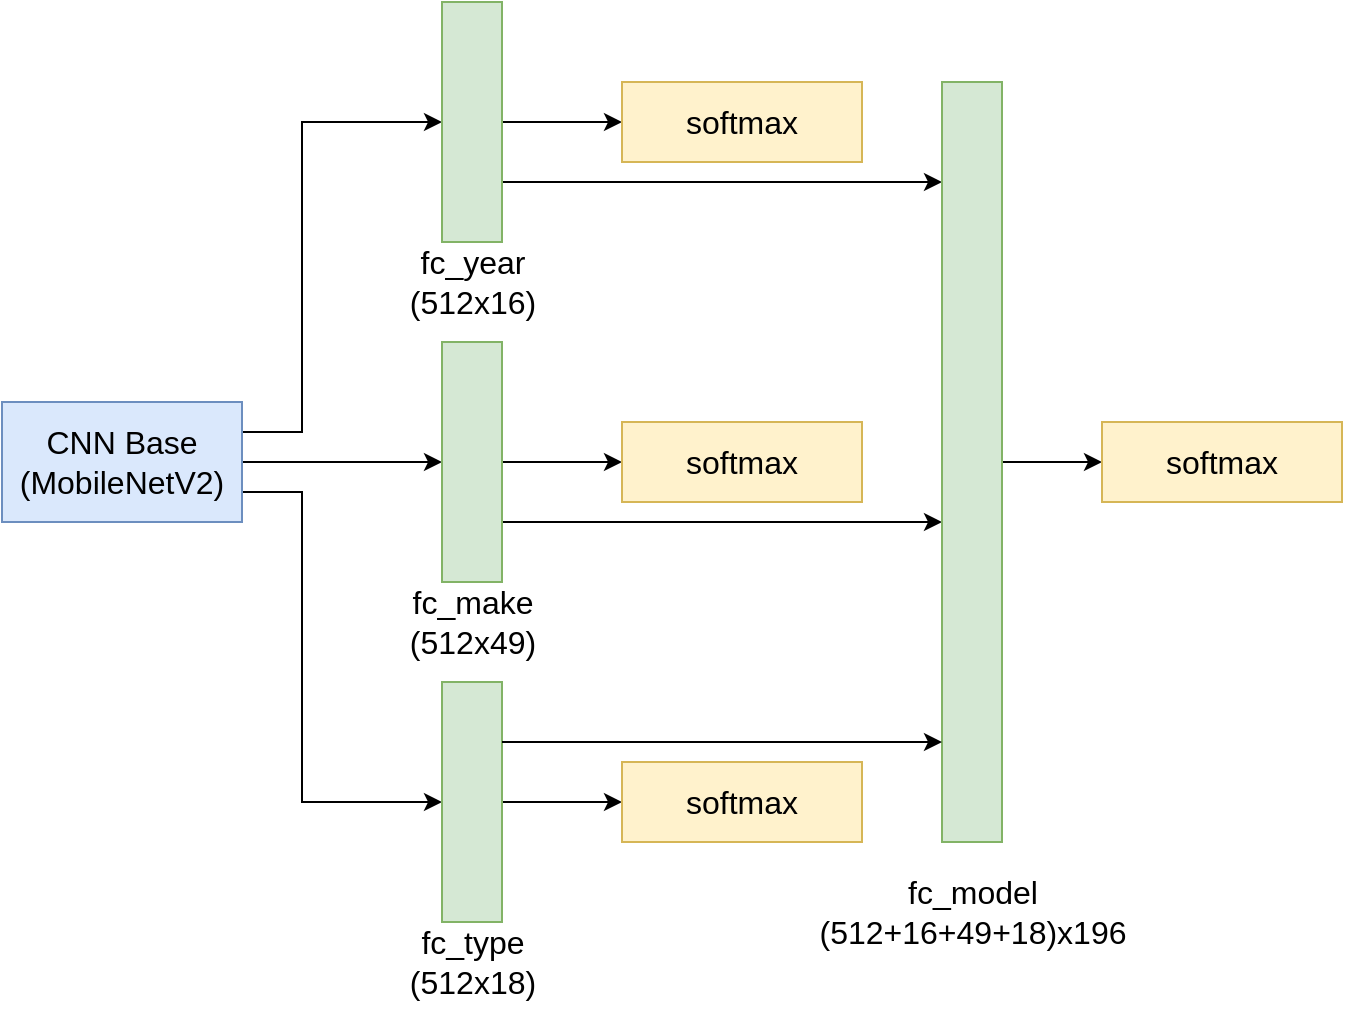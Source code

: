 <mxfile version="24.2.1" type="device">
  <diagram name="第 1 页" id="Xq5vwsSoOigGqJwIfYUO">
    <mxGraphModel dx="2074" dy="1098" grid="1" gridSize="10" guides="1" tooltips="1" connect="1" arrows="1" fold="1" page="1" pageScale="1" pageWidth="850" pageHeight="1100" math="0" shadow="0">
      <root>
        <mxCell id="0" />
        <mxCell id="1" parent="0" />
        <mxCell id="nm0qlKRNKEh7cf2dNLq4-3" style="edgeStyle=orthogonalEdgeStyle;rounded=0;orthogonalLoop=1;jettySize=auto;html=1;entryX=0;entryY=0.5;entryDx=0;entryDy=0;fontSize=16;" parent="1" source="nm0qlKRNKEh7cf2dNLq4-1" target="nm0qlKRNKEh7cf2dNLq4-2" edge="1">
          <mxGeometry relative="1" as="geometry" />
        </mxCell>
        <mxCell id="nm0qlKRNKEh7cf2dNLq4-13" style="edgeStyle=orthogonalEdgeStyle;rounded=0;orthogonalLoop=1;jettySize=auto;html=1;exitX=1;exitY=0.25;exitDx=0;exitDy=0;entryX=0;entryY=0.5;entryDx=0;entryDy=0;fontSize=16;" parent="1" source="nm0qlKRNKEh7cf2dNLq4-1" target="nm0qlKRNKEh7cf2dNLq4-7" edge="1">
          <mxGeometry relative="1" as="geometry">
            <Array as="points">
              <mxPoint x="180" y="265" />
              <mxPoint x="180" y="110" />
            </Array>
          </mxGeometry>
        </mxCell>
        <mxCell id="nm0qlKRNKEh7cf2dNLq4-14" style="edgeStyle=orthogonalEdgeStyle;rounded=0;orthogonalLoop=1;jettySize=auto;html=1;exitX=1;exitY=0.75;exitDx=0;exitDy=0;entryX=0;entryY=0.5;entryDx=0;entryDy=0;fontSize=16;" parent="1" source="nm0qlKRNKEh7cf2dNLq4-1" target="nm0qlKRNKEh7cf2dNLq4-9" edge="1">
          <mxGeometry relative="1" as="geometry">
            <Array as="points">
              <mxPoint x="180" y="295" />
              <mxPoint x="180" y="450" />
            </Array>
          </mxGeometry>
        </mxCell>
        <mxCell id="nm0qlKRNKEh7cf2dNLq4-1" value="CNN Base&lt;div style=&quot;font-size: 16px;&quot;&gt;(MobileNetV2)&lt;/div&gt;" style="rounded=0;whiteSpace=wrap;html=1;fontSize=16;fillColor=#dae8fc;strokeColor=#6c8ebf;" parent="1" vertex="1">
          <mxGeometry x="30" y="250" width="120" height="60" as="geometry" />
        </mxCell>
        <mxCell id="nm0qlKRNKEh7cf2dNLq4-20" value="" style="edgeStyle=orthogonalEdgeStyle;rounded=0;orthogonalLoop=1;jettySize=auto;html=1;fontSize=16;" parent="1" source="nm0qlKRNKEh7cf2dNLq4-2" target="nm0qlKRNKEh7cf2dNLq4-17" edge="1">
          <mxGeometry relative="1" as="geometry" />
        </mxCell>
        <mxCell id="nm0qlKRNKEh7cf2dNLq4-23" style="edgeStyle=orthogonalEdgeStyle;rounded=0;orthogonalLoop=1;jettySize=auto;html=1;exitX=1;exitY=0.75;exitDx=0;exitDy=0;fontSize=16;" parent="1" source="nm0qlKRNKEh7cf2dNLq4-2" target="nm0qlKRNKEh7cf2dNLq4-21" edge="1">
          <mxGeometry relative="1" as="geometry">
            <Array as="points">
              <mxPoint x="500" y="310" />
              <mxPoint x="500" y="310" />
            </Array>
          </mxGeometry>
        </mxCell>
        <mxCell id="nm0qlKRNKEh7cf2dNLq4-2" value="" style="rounded=0;whiteSpace=wrap;html=1;fontSize=16;fillColor=#d5e8d4;strokeColor=#82b366;" parent="1" vertex="1">
          <mxGeometry x="250" y="220" width="30" height="120" as="geometry" />
        </mxCell>
        <mxCell id="nm0qlKRNKEh7cf2dNLq4-5" value="fc_make&lt;div style=&quot;font-size: 16px;&quot;&gt;(512x49)&lt;/div&gt;" style="text;html=1;align=center;verticalAlign=middle;resizable=0;points=[];autosize=1;strokeColor=none;fillColor=none;fontSize=16;" parent="1" vertex="1">
          <mxGeometry x="220" y="335" width="90" height="50" as="geometry" />
        </mxCell>
        <mxCell id="nm0qlKRNKEh7cf2dNLq4-16" value="" style="edgeStyle=orthogonalEdgeStyle;rounded=0;orthogonalLoop=1;jettySize=auto;html=1;fontSize=16;" parent="1" source="nm0qlKRNKEh7cf2dNLq4-7" target="nm0qlKRNKEh7cf2dNLq4-15" edge="1">
          <mxGeometry relative="1" as="geometry" />
        </mxCell>
        <mxCell id="nm0qlKRNKEh7cf2dNLq4-24" style="edgeStyle=orthogonalEdgeStyle;rounded=0;orthogonalLoop=1;jettySize=auto;html=1;exitX=1;exitY=0.75;exitDx=0;exitDy=0;fontSize=16;" parent="1" source="nm0qlKRNKEh7cf2dNLq4-7" target="nm0qlKRNKEh7cf2dNLq4-21" edge="1">
          <mxGeometry relative="1" as="geometry">
            <Array as="points">
              <mxPoint x="510" y="140" />
              <mxPoint x="510" y="140" />
            </Array>
          </mxGeometry>
        </mxCell>
        <mxCell id="nm0qlKRNKEh7cf2dNLq4-7" value="" style="rounded=0;whiteSpace=wrap;html=1;fontSize=16;fillColor=#d5e8d4;strokeColor=#82b366;" parent="1" vertex="1">
          <mxGeometry x="250" y="50" width="30" height="120" as="geometry" />
        </mxCell>
        <mxCell id="nm0qlKRNKEh7cf2dNLq4-8" value="fc_year&lt;div style=&quot;font-size: 16px;&quot;&gt;(512x16)&lt;/div&gt;" style="text;html=1;align=center;verticalAlign=middle;resizable=0;points=[];autosize=1;strokeColor=none;fillColor=none;fontSize=16;" parent="1" vertex="1">
          <mxGeometry x="220" y="165" width="90" height="50" as="geometry" />
        </mxCell>
        <mxCell id="nm0qlKRNKEh7cf2dNLq4-19" value="" style="edgeStyle=orthogonalEdgeStyle;rounded=0;orthogonalLoop=1;jettySize=auto;html=1;fontSize=16;" parent="1" source="nm0qlKRNKEh7cf2dNLq4-9" target="nm0qlKRNKEh7cf2dNLq4-18" edge="1">
          <mxGeometry relative="1" as="geometry" />
        </mxCell>
        <mxCell id="nm0qlKRNKEh7cf2dNLq4-9" value="" style="rounded=0;whiteSpace=wrap;html=1;fontSize=16;fillColor=#d5e8d4;strokeColor=#82b366;" parent="1" vertex="1">
          <mxGeometry x="250" y="390" width="30" height="120" as="geometry" />
        </mxCell>
        <mxCell id="nm0qlKRNKEh7cf2dNLq4-10" value="fc_type&lt;div style=&quot;font-size: 16px;&quot;&gt;(512x18)&lt;/div&gt;" style="text;html=1;align=center;verticalAlign=middle;resizable=0;points=[];autosize=1;strokeColor=none;fillColor=none;fontSize=16;" parent="1" vertex="1">
          <mxGeometry x="220" y="505" width="90" height="50" as="geometry" />
        </mxCell>
        <mxCell id="nm0qlKRNKEh7cf2dNLq4-15" value="softmax" style="rounded=0;whiteSpace=wrap;html=1;fontSize=16;fillColor=#fff2cc;strokeColor=#d6b656;" parent="1" vertex="1">
          <mxGeometry x="340" y="90" width="120" height="40" as="geometry" />
        </mxCell>
        <mxCell id="nm0qlKRNKEh7cf2dNLq4-17" value="softmax" style="rounded=0;whiteSpace=wrap;html=1;fontSize=16;fillColor=#fff2cc;strokeColor=#d6b656;" parent="1" vertex="1">
          <mxGeometry x="340" y="260" width="120" height="40" as="geometry" />
        </mxCell>
        <mxCell id="nm0qlKRNKEh7cf2dNLq4-18" value="softmax" style="rounded=0;whiteSpace=wrap;html=1;fontSize=16;fillColor=#fff2cc;strokeColor=#d6b656;" parent="1" vertex="1">
          <mxGeometry x="340" y="430" width="120" height="40" as="geometry" />
        </mxCell>
        <mxCell id="nm0qlKRNKEh7cf2dNLq4-27" value="" style="edgeStyle=orthogonalEdgeStyle;rounded=0;orthogonalLoop=1;jettySize=auto;html=1;entryX=0;entryY=0.5;entryDx=0;entryDy=0;" parent="1" source="nm0qlKRNKEh7cf2dNLq4-21" target="nm0qlKRNKEh7cf2dNLq4-26" edge="1">
          <mxGeometry relative="1" as="geometry">
            <Array as="points">
              <mxPoint x="540" y="280" />
              <mxPoint x="540" y="280" />
            </Array>
          </mxGeometry>
        </mxCell>
        <mxCell id="nm0qlKRNKEh7cf2dNLq4-21" value="" style="rounded=0;whiteSpace=wrap;html=1;fontSize=16;fillColor=#d5e8d4;strokeColor=#82b366;" parent="1" vertex="1">
          <mxGeometry x="500" y="90" width="30" height="380" as="geometry" />
        </mxCell>
        <mxCell id="nm0qlKRNKEh7cf2dNLq4-22" style="edgeStyle=orthogonalEdgeStyle;rounded=0;orthogonalLoop=1;jettySize=auto;html=1;exitX=1;exitY=0.25;exitDx=0;exitDy=0;fontSize=16;" parent="1" source="nm0qlKRNKEh7cf2dNLq4-9" target="nm0qlKRNKEh7cf2dNLq4-21" edge="1">
          <mxGeometry relative="1" as="geometry">
            <mxPoint x="560" y="420" as="targetPoint" />
            <Array as="points">
              <mxPoint x="500" y="420" />
              <mxPoint x="500" y="420" />
            </Array>
          </mxGeometry>
        </mxCell>
        <mxCell id="nm0qlKRNKEh7cf2dNLq4-25" value="fc_model&lt;br style=&quot;font-size: 16px;&quot;&gt;(512+16+49+18)x196" style="text;html=1;align=center;verticalAlign=middle;resizable=0;points=[];autosize=1;strokeColor=none;fillColor=none;fontSize=16;rotation=0;" parent="1" vertex="1">
          <mxGeometry x="425" y="480" width="180" height="50" as="geometry" />
        </mxCell>
        <mxCell id="nm0qlKRNKEh7cf2dNLq4-26" value="softmax" style="rounded=0;whiteSpace=wrap;html=1;fontSize=16;fillColor=#fff2cc;strokeColor=#d6b656;" parent="1" vertex="1">
          <mxGeometry x="580" y="260" width="120" height="40" as="geometry" />
        </mxCell>
      </root>
    </mxGraphModel>
  </diagram>
</mxfile>
